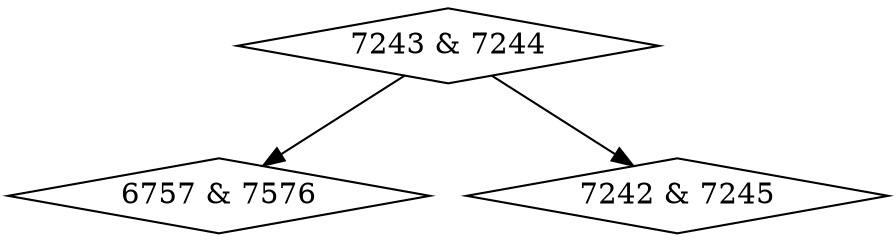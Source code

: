 digraph {
0 [label = "6757 & 7576", shape = diamond];
1 [label = "7242 & 7245", shape = diamond];
2 [label = "7243 & 7244", shape = diamond];
2->0;
2->1;
}
